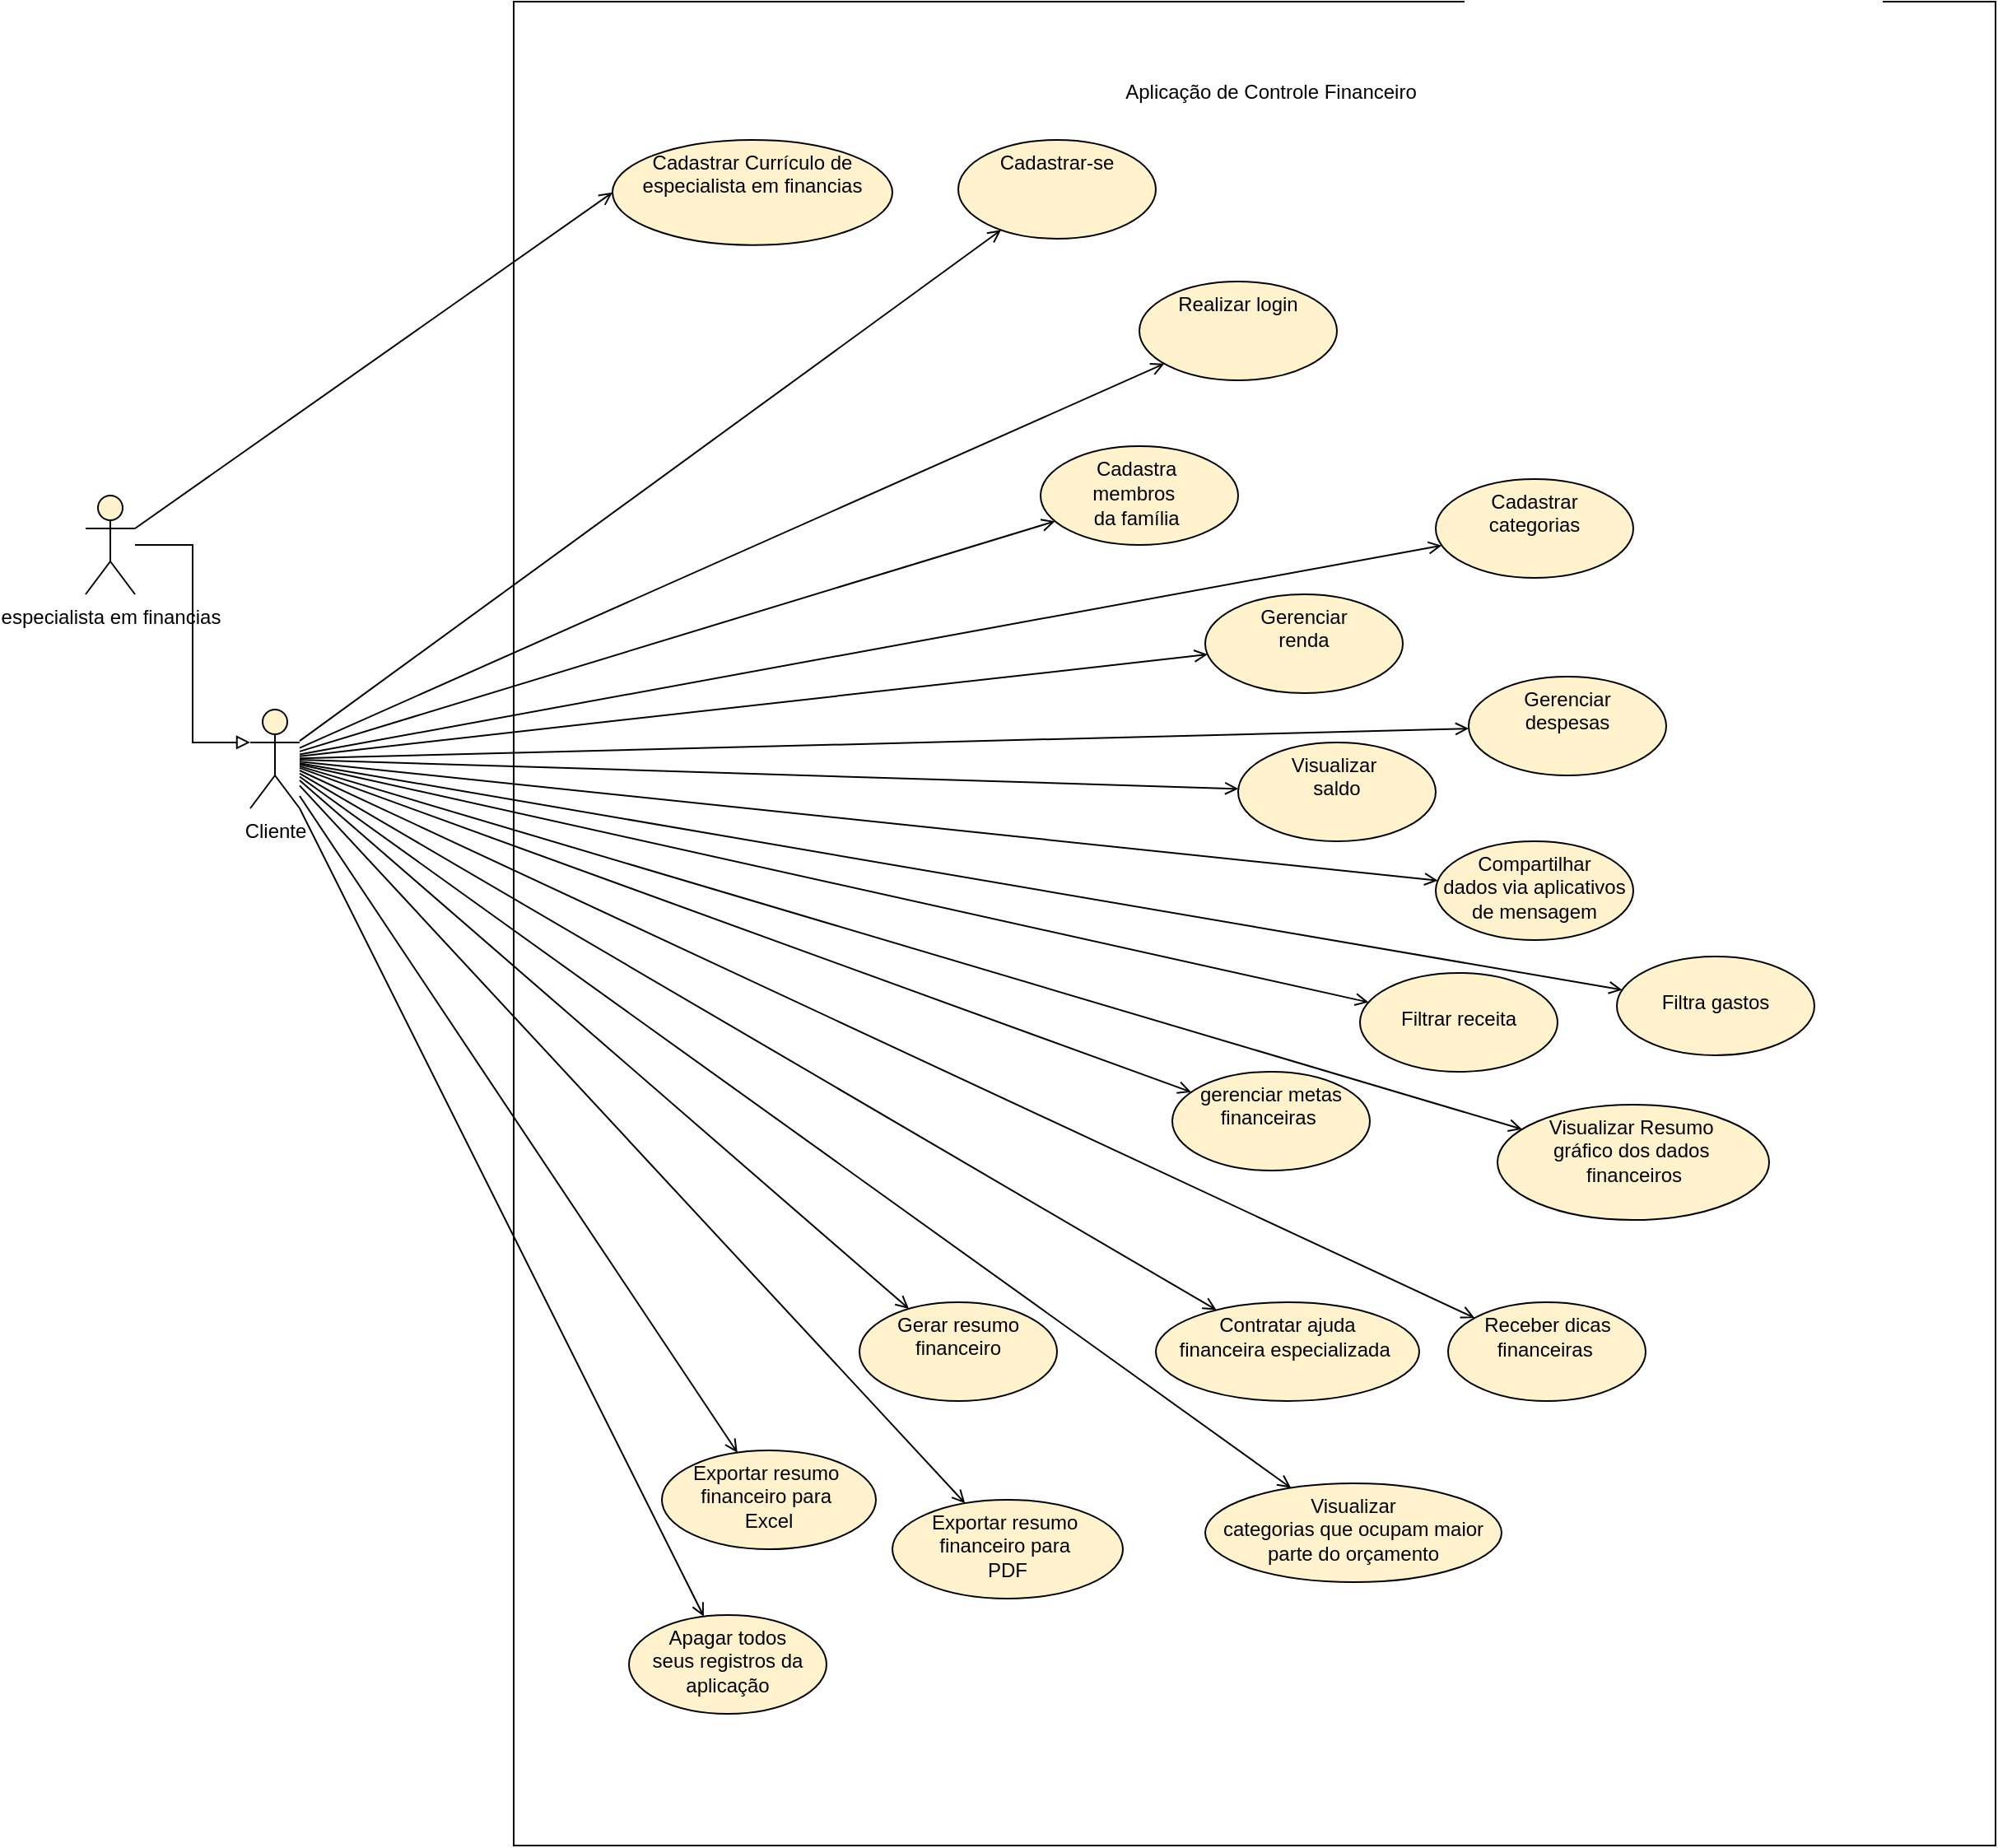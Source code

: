 <mxfile version="18.0.2" type="device"><diagram id="qCTtNagYR9ohrGc3yN0L" name="Page-1"><mxGraphModel dx="4299" dy="1800" grid="1" gridSize="10" guides="1" tooltips="1" connect="1" arrows="1" fold="1" page="1" pageScale="1" pageWidth="827" pageHeight="1169" math="0" shadow="0"><root><mxCell id="0"/><mxCell id="1" parent="0"/><mxCell id="4XlsU5PdKBtsfzLfpPdo-2" value="" style="rounded=0;whiteSpace=wrap;html=1;" parent="1" vertex="1"><mxGeometry x="-120" y="25" width="900" height="1120" as="geometry"/></mxCell><mxCell id="2trk11OMublk_LRlIN7M-3" value="" style="rounded=0;orthogonalLoop=1;jettySize=auto;html=1;endArrow=open;endFill=0;fillColor=#fff2cc;strokeColor=#000000;" parent="1" source="2trk11OMublk_LRlIN7M-1" target="2trk11OMublk_LRlIN7M-2" edge="1"><mxGeometry relative="1" as="geometry"/></mxCell><mxCell id="2trk11OMublk_LRlIN7M-7" value="" style="edgeStyle=none;rounded=0;orthogonalLoop=1;jettySize=auto;html=1;endArrow=open;endFill=0;fillColor=#fff2cc;strokeColor=#000000;" parent="1" source="2trk11OMublk_LRlIN7M-1" target="2trk11OMublk_LRlIN7M-6" edge="1"><mxGeometry relative="1" as="geometry"/></mxCell><mxCell id="2trk11OMublk_LRlIN7M-9" value="" style="edgeStyle=none;rounded=0;orthogonalLoop=1;jettySize=auto;html=1;endArrow=open;endFill=0;fillColor=#fff2cc;strokeColor=#000000;" parent="1" source="2trk11OMublk_LRlIN7M-1" target="2trk11OMublk_LRlIN7M-8" edge="1"><mxGeometry relative="1" as="geometry"/></mxCell><mxCell id="2trk11OMublk_LRlIN7M-13" value="" style="edgeStyle=none;rounded=0;orthogonalLoop=1;jettySize=auto;html=1;endArrow=open;endFill=0;fillColor=#fff2cc;strokeColor=#000000;" parent="1" source="2trk11OMublk_LRlIN7M-1" target="2trk11OMublk_LRlIN7M-12" edge="1"><mxGeometry relative="1" as="geometry"/></mxCell><mxCell id="2trk11OMublk_LRlIN7M-15" value="" style="edgeStyle=none;rounded=0;orthogonalLoop=1;jettySize=auto;html=1;endArrow=open;endFill=0;fillColor=#fff2cc;strokeColor=#000000;" parent="1" source="2trk11OMublk_LRlIN7M-1" target="2trk11OMublk_LRlIN7M-14" edge="1"><mxGeometry relative="1" as="geometry"/></mxCell><mxCell id="2trk11OMublk_LRlIN7M-18" value="" style="edgeStyle=none;rounded=0;orthogonalLoop=1;jettySize=auto;html=1;endArrow=open;endFill=0;fillColor=#fff2cc;strokeColor=#000000;" parent="1" source="2trk11OMublk_LRlIN7M-1" target="2trk11OMublk_LRlIN7M-17" edge="1"><mxGeometry relative="1" as="geometry"/></mxCell><mxCell id="2trk11OMublk_LRlIN7M-21" value="" style="edgeStyle=none;rounded=0;orthogonalLoop=1;jettySize=auto;html=1;endArrow=open;endFill=0;fillColor=#fff2cc;strokeColor=#000000;" parent="1" source="2trk11OMublk_LRlIN7M-1" target="2trk11OMublk_LRlIN7M-20" edge="1"><mxGeometry relative="1" as="geometry"/></mxCell><mxCell id="2trk11OMublk_LRlIN7M-23" style="edgeStyle=none;rounded=0;orthogonalLoop=1;jettySize=auto;html=1;endArrow=open;endFill=0;fillColor=#fff2cc;strokeColor=#000000;" parent="1" source="2trk11OMublk_LRlIN7M-1" target="2trk11OMublk_LRlIN7M-4" edge="1"><mxGeometry relative="1" as="geometry"/></mxCell><mxCell id="2trk11OMublk_LRlIN7M-25" value="" style="edgeStyle=none;rounded=0;orthogonalLoop=1;jettySize=auto;html=1;endArrow=open;endFill=0;fillColor=#fff2cc;strokeColor=#000000;" parent="1" source="2trk11OMublk_LRlIN7M-1" target="2trk11OMublk_LRlIN7M-24" edge="1"><mxGeometry relative="1" as="geometry"/></mxCell><mxCell id="2trk11OMublk_LRlIN7M-27" value="" style="edgeStyle=none;rounded=0;orthogonalLoop=1;jettySize=auto;html=1;endArrow=open;endFill=0;fillColor=#fff2cc;strokeColor=#000000;" parent="1" source="2trk11OMublk_LRlIN7M-1" target="2trk11OMublk_LRlIN7M-26" edge="1"><mxGeometry relative="1" as="geometry"/></mxCell><mxCell id="2trk11OMublk_LRlIN7M-30" value="" style="edgeStyle=none;rounded=0;orthogonalLoop=1;jettySize=auto;html=1;endArrow=open;endFill=0;fillColor=#fff2cc;strokeColor=#000000;" parent="1" source="2trk11OMublk_LRlIN7M-1" target="2trk11OMublk_LRlIN7M-29" edge="1"><mxGeometry relative="1" as="geometry"/></mxCell><mxCell id="2trk11OMublk_LRlIN7M-32" value="" style="edgeStyle=none;rounded=0;orthogonalLoop=1;jettySize=auto;html=1;endArrow=open;endFill=0;fillColor=#fff2cc;strokeColor=#000000;" parent="1" source="2trk11OMublk_LRlIN7M-1" target="2trk11OMublk_LRlIN7M-31" edge="1"><mxGeometry relative="1" as="geometry"/></mxCell><mxCell id="2trk11OMublk_LRlIN7M-34" value="" style="edgeStyle=none;rounded=0;orthogonalLoop=1;jettySize=auto;html=1;endArrow=open;endFill=0;fillColor=#fff2cc;strokeColor=#000000;" parent="1" source="2trk11OMublk_LRlIN7M-1" target="2trk11OMublk_LRlIN7M-33" edge="1"><mxGeometry relative="1" as="geometry"/></mxCell><mxCell id="2trk11OMublk_LRlIN7M-36" value="" style="edgeStyle=none;rounded=0;orthogonalLoop=1;jettySize=auto;html=1;endArrow=open;endFill=0;fillColor=#fff2cc;strokeColor=#000000;" parent="1" source="2trk11OMublk_LRlIN7M-1" target="2trk11OMublk_LRlIN7M-35" edge="1"><mxGeometry relative="1" as="geometry"/></mxCell><mxCell id="2trk11OMublk_LRlIN7M-38" value="" style="edgeStyle=none;rounded=0;orthogonalLoop=1;jettySize=auto;html=1;endArrow=open;endFill=0;fillColor=#fff2cc;strokeColor=#000000;" parent="1" source="2trk11OMublk_LRlIN7M-1" target="2trk11OMublk_LRlIN7M-37" edge="1"><mxGeometry relative="1" as="geometry"/></mxCell><mxCell id="2trk11OMublk_LRlIN7M-44" value="" style="edgeStyle=none;rounded=0;orthogonalLoop=1;jettySize=auto;html=1;endArrow=open;endFill=0;fillColor=#fff2cc;strokeColor=#000000;" parent="1" source="2trk11OMublk_LRlIN7M-1" target="2trk11OMublk_LRlIN7M-43" edge="1"><mxGeometry relative="1" as="geometry"/></mxCell><mxCell id="2trk11OMublk_LRlIN7M-47" value="" style="edgeStyle=none;rounded=0;orthogonalLoop=1;jettySize=auto;html=1;endArrow=open;endFill=0;fillColor=#fff2cc;strokeColor=#000000;" parent="1" source="2trk11OMublk_LRlIN7M-1" target="2trk11OMublk_LRlIN7M-46" edge="1"><mxGeometry relative="1" as="geometry"/></mxCell><mxCell id="2trk11OMublk_LRlIN7M-49" value="" style="edgeStyle=none;rounded=0;orthogonalLoop=1;jettySize=auto;html=1;endArrow=open;endFill=0;fillColor=#fff2cc;strokeColor=#000000;" parent="1" source="2trk11OMublk_LRlIN7M-1" target="2trk11OMublk_LRlIN7M-48" edge="1"><mxGeometry relative="1" as="geometry"/></mxCell><mxCell id="2trk11OMublk_LRlIN7M-51" value="" style="edgeStyle=none;rounded=0;orthogonalLoop=1;jettySize=auto;html=1;endArrow=open;endFill=0;fillColor=#fff2cc;strokeColor=#000000;" parent="1" source="2trk11OMublk_LRlIN7M-1" target="2trk11OMublk_LRlIN7M-50" edge="1"><mxGeometry relative="1" as="geometry"/></mxCell><mxCell id="2trk11OMublk_LRlIN7M-1" value="Cliente" style="shape=umlActor;verticalLabelPosition=bottom;verticalAlign=top;html=1;outlineConnect=0;fillColor=#fff2cc;strokeColor=#000000;" parent="1" vertex="1"><mxGeometry x="-280" y="455" width="30" height="60" as="geometry"/></mxCell><mxCell id="2trk11OMublk_LRlIN7M-2" value="Realizar login" style="ellipse;whiteSpace=wrap;html=1;verticalAlign=top;fillColor=#fff2cc;strokeColor=#000000;" parent="1" vertex="1"><mxGeometry x="260" y="195" width="120" height="60" as="geometry"/></mxCell><mxCell id="2trk11OMublk_LRlIN7M-4" value="Gerenciar &lt;br&gt;renda" style="ellipse;whiteSpace=wrap;html=1;verticalAlign=top;fillColor=#fff2cc;strokeColor=#000000;" parent="1" vertex="1"><mxGeometry x="300" y="385" width="120" height="60" as="geometry"/></mxCell><mxCell id="2trk11OMublk_LRlIN7M-6" value="Gerenciar &lt;br&gt;despesas" style="ellipse;whiteSpace=wrap;html=1;verticalAlign=top;fillColor=#fff2cc;strokeColor=#000000;" parent="1" vertex="1"><mxGeometry x="460" y="435" width="120" height="60" as="geometry"/></mxCell><mxCell id="2trk11OMublk_LRlIN7M-8" value="Visualizar&amp;nbsp;&lt;br&gt;saldo" style="ellipse;whiteSpace=wrap;html=1;verticalAlign=top;fillColor=#fff2cc;strokeColor=#000000;" parent="1" vertex="1"><mxGeometry x="320" y="475" width="120" height="60" as="geometry"/></mxCell><mxCell id="2trk11OMublk_LRlIN7M-12" value="Visualizar Resumo&amp;nbsp;&lt;br&gt;gráfico dos dados&amp;nbsp;&lt;br&gt;financeiros" style="ellipse;whiteSpace=wrap;html=1;verticalAlign=top;fillColor=#fff2cc;strokeColor=#000000;" parent="1" vertex="1"><mxGeometry x="477.5" y="695" width="165" height="70" as="geometry"/></mxCell><mxCell id="2trk11OMublk_LRlIN7M-14" value="Exportar resumo&amp;nbsp;&lt;br&gt;financeiro para&amp;nbsp;&lt;br&gt;PDF" style="ellipse;whiteSpace=wrap;html=1;verticalAlign=top;fillColor=#fff2cc;strokeColor=#000000;" parent="1" vertex="1"><mxGeometry x="110" y="935" width="140" height="60" as="geometry"/></mxCell><mxCell id="2trk11OMublk_LRlIN7M-17" value="Cadastrar-se" style="ellipse;whiteSpace=wrap;html=1;verticalAlign=top;fillColor=#fff2cc;strokeColor=#000000;" parent="1" vertex="1"><mxGeometry x="150" y="108.94" width="120" height="60" as="geometry"/></mxCell><mxCell id="2trk11OMublk_LRlIN7M-20" value="Cadastrar &lt;br&gt;categorias" style="ellipse;whiteSpace=wrap;html=1;verticalAlign=top;fillColor=#fff2cc;strokeColor=#000000;" parent="1" vertex="1"><mxGeometry x="440" y="315" width="120" height="60" as="geometry"/></mxCell><mxCell id="2trk11OMublk_LRlIN7M-24" value="&lt;br&gt;Filtra gastos" style="ellipse;whiteSpace=wrap;html=1;verticalAlign=top;fillColor=#fff2cc;strokeColor=#000000;" parent="1" vertex="1"><mxGeometry x="550" y="605" width="120" height="60" as="geometry"/></mxCell><mxCell id="2trk11OMublk_LRlIN7M-26" value="Visualizar &lt;br&gt;categorias que ocupam maior parte do orçamento" style="ellipse;whiteSpace=wrap;html=1;verticalAlign=top;fillColor=#fff2cc;strokeColor=#000000;" parent="1" vertex="1"><mxGeometry x="300" y="925" width="180" height="60" as="geometry"/></mxCell><mxCell id="2trk11OMublk_LRlIN7M-29" value="Compartilhar &lt;br&gt;dados via aplicativos de mensagem" style="ellipse;whiteSpace=wrap;html=1;verticalAlign=top;fillColor=#fff2cc;strokeColor=#000000;" parent="1" vertex="1"><mxGeometry x="440" y="535" width="120" height="60" as="geometry"/></mxCell><mxCell id="2trk11OMublk_LRlIN7M-31" value="&lt;span lang=&quot;PT-BR&quot; class=&quot;TextRun SCXW163149999 BCX8&quot; style=&quot;margin: 0px ; padding: 0px ; font-size: 9pt ; line-height: 15.108px ; font-family: &amp;#34;helvetica&amp;#34; , &amp;#34;helvetica_embeddedfont&amp;#34; , sans-serif&quot;&gt;&lt;span class=&quot;NormalTextRun SCXW163149999 BCX8&quot; style=&quot;margin: 0px ; padding: 0px&quot;&gt;Receber dicas financeiras&lt;/span&gt;&lt;/span&gt;&lt;span class=&quot;EOP SCXW163149999 BCX8&quot; style=&quot;margin: 0px ; padding: 0px ; font-size: 9pt ; line-height: 15.108px ; font-family: &amp;#34;helvetica&amp;#34; , &amp;#34;helvetica_embeddedfont&amp;#34; , sans-serif&quot;&gt;&amp;nbsp;&lt;/span&gt;" style="ellipse;whiteSpace=wrap;html=1;verticalAlign=top;align=center;fillColor=#fff2cc;strokeColor=#000000;" parent="1" vertex="1"><mxGeometry x="447.5" y="815" width="120" height="60" as="geometry"/></mxCell><mxCell id="2trk11OMublk_LRlIN7M-33" value="Exportar resumo&amp;nbsp;&lt;br&gt;financeiro para&amp;nbsp;&lt;br&gt;Excel" style="ellipse;whiteSpace=wrap;html=1;verticalAlign=top;fillColor=#fff2cc;strokeColor=#000000;" parent="1" vertex="1"><mxGeometry x="-30" y="905" width="130" height="60" as="geometry"/></mxCell><mxCell id="2trk11OMublk_LRlIN7M-35" value="Apagar todos&lt;br&gt;seus registros da aplicação" style="ellipse;whiteSpace=wrap;html=1;verticalAlign=top;fillColor=#fff2cc;strokeColor=#000000;" parent="1" vertex="1"><mxGeometry x="-50" y="1005" width="120" height="60" as="geometry"/></mxCell><mxCell id="2trk11OMublk_LRlIN7M-37" value="&lt;span lang=&quot;PT-BR&quot; class=&quot;TextRun  BCX8 SCXW325292&quot; style=&quot;margin: 0px ; padding: 0px ; font-size: 9pt ; text-align: left ; line-height: 15.108px ; font-family: &amp;#34;helvetica&amp;#34; , &amp;#34;helvetica_embeddedfont&amp;#34; , sans-serif&quot;&gt;&lt;span class=&quot;NormalTextRun  BCX8 SCXW325292&quot; style=&quot;margin: 0px ; padding: 0px&quot;&gt;Cadastra&lt;/span&gt;&lt;/span&gt;&lt;span class=&quot;LineBreakBlob BlobObject DragDrop  BCX8 SCXW325292&quot; style=&quot;margin: 0px ; padding: 0px ; font-size: 9pt ; text-align: left ; line-height: 15.108px ; font-family: &amp;#34;wordvisicarriagereturn_msfontservice&amp;#34; , &amp;#34;helvetica&amp;#34; , &amp;#34;helvetica_embeddedfont&amp;#34; , sans-serif&quot;&gt;&lt;span class=&quot;BCX8 SCXW325292&quot; style=&quot;margin: 0px ; padding: 0px&quot;&gt;&amp;nbsp;&lt;/span&gt;&lt;br class=&quot;BCX8 SCXW325292&quot; style=&quot;margin: 0px ; padding: 0px&quot;&gt;&lt;/span&gt;&lt;span lang=&quot;PT-BR&quot; class=&quot;TextRun  BCX8 SCXW325292&quot; style=&quot;margin: 0px ; padding: 0px ; font-size: 9pt ; text-align: left ; line-height: 15.108px ; font-family: &amp;#34;helvetica&amp;#34; , &amp;#34;helvetica_embeddedfont&amp;#34; , sans-serif&quot;&gt;&lt;span class=&quot;NormalTextRun  BCX8 SCXW325292&quot; style=&quot;margin: 0px ; padding: 0px&quot;&gt;membros&amp;nbsp;&lt;/span&gt;&lt;/span&gt;&lt;span class=&quot;LineBreakBlob BlobObject DragDrop  BCX8 SCXW325292&quot; style=&quot;margin: 0px ; padding: 0px ; font-size: 9pt ; text-align: left ; line-height: 15.108px ; font-family: &amp;#34;wordvisicarriagereturn_msfontservice&amp;#34; , &amp;#34;helvetica&amp;#34; , &amp;#34;helvetica_embeddedfont&amp;#34; , sans-serif&quot;&gt;&lt;span class=&quot;BCX8 SCXW325292&quot; style=&quot;margin: 0px ; padding: 0px&quot;&gt;&amp;nbsp;&lt;/span&gt;&lt;br class=&quot;BCX8 SCXW325292&quot; style=&quot;margin: 0px ; padding: 0px&quot;&gt;&lt;/span&gt;&lt;span lang=&quot;PT-BR&quot; class=&quot;TextRun  BCX8 SCXW325292&quot; style=&quot;margin: 0px ; padding: 0px ; font-size: 9pt ; text-align: left ; line-height: 15.108px ; font-family: &amp;#34;helvetica&amp;#34; , &amp;#34;helvetica_embeddedfont&amp;#34; , sans-serif&quot;&gt;&lt;span class=&quot;NormalTextRun  BCX8 SCXW325292&quot; style=&quot;margin: 0px ; padding: 0px&quot;&gt;da família&lt;/span&gt;&lt;/span&gt;&lt;span class=&quot;EOP  BCX8 SCXW325292&quot; style=&quot;margin: 0px ; padding: 0px ; font-size: 9pt ; text-align: left ; line-height: 15.108px ; font-family: &amp;#34;helvetica&amp;#34; , &amp;#34;helvetica_embeddedfont&amp;#34; , sans-serif&quot;&gt;&amp;nbsp;&lt;/span&gt;" style="ellipse;whiteSpace=wrap;html=1;verticalAlign=top;fillColor=#fff2cc;strokeColor=#000000;" parent="1" vertex="1"><mxGeometry x="200" y="295" width="120" height="60" as="geometry"/></mxCell><mxCell id="2trk11OMublk_LRlIN7M-43" value="&lt;span lang=&quot;PT-BR&quot; class=&quot;TextRun SCXW71642597 BCX8&quot; style=&quot;margin: 0px ; padding: 0px ; font-size: 9pt ; text-align: left ; line-height: 15.108px ; font-family: &amp;#34;helvetica&amp;#34; , &amp;#34;helvetica_embeddedfont&amp;#34; , sans-serif&quot;&gt;&lt;span class=&quot;NormalTextRun SCXW71642597 BCX8&quot; style=&quot;margin: 0px ; padding: 0px&quot;&gt;Contratar ajuda &lt;br&gt;financeira especializada&lt;/span&gt;&lt;/span&gt;&lt;span class=&quot;EOP SCXW71642597 BCX8&quot; style=&quot;margin: 0px ; padding: 0px ; font-size: 9pt ; text-align: left ; line-height: 15.108px ; font-family: &amp;#34;helvetica&amp;#34; , &amp;#34;helvetica_embeddedfont&amp;#34; , sans-serif&quot;&gt;&amp;nbsp;&lt;/span&gt;" style="ellipse;whiteSpace=wrap;html=1;verticalAlign=top;fillColor=#fff2cc;strokeColor=#000000;" parent="1" vertex="1"><mxGeometry x="270" y="815" width="160" height="60" as="geometry"/></mxCell><mxCell id="2trk11OMublk_LRlIN7M-46" value="gerenciar metas financeiras&amp;nbsp;" style="ellipse;whiteSpace=wrap;html=1;verticalAlign=top;fillColor=#fff2cc;strokeColor=#000000;" parent="1" vertex="1"><mxGeometry x="280" y="675" width="120" height="60" as="geometry"/></mxCell><mxCell id="2trk11OMublk_LRlIN7M-48" value="&lt;br&gt;Filtrar receita" style="ellipse;whiteSpace=wrap;html=1;verticalAlign=top;fillColor=#fff2cc;strokeColor=#000000;" parent="1" vertex="1"><mxGeometry x="394" y="615" width="120" height="60" as="geometry"/></mxCell><mxCell id="2trk11OMublk_LRlIN7M-50" value="Gerar resumo financeiro" style="ellipse;whiteSpace=wrap;html=1;verticalAlign=top;fillColor=#fff2cc;strokeColor=#000000;" parent="1" vertex="1"><mxGeometry x="90" y="815" width="120" height="60" as="geometry"/></mxCell><mxCell id="4XlsU5PdKBtsfzLfpPdo-7" value="Cadastrar Currículo de especialista em financias" style="ellipse;whiteSpace=wrap;html=1;verticalAlign=top;fillColor=#fff2cc;strokeColor=#000000;" parent="1" vertex="1"><mxGeometry x="-60" y="108.94" width="170" height="63.94" as="geometry"/></mxCell><mxCell id="4XlsU5PdKBtsfzLfpPdo-8" value="Aplicação de Controle Financeiro" style="text;html=1;strokeColor=none;fillColor=none;align=center;verticalAlign=middle;whiteSpace=wrap;rounded=0;" parent="1" vertex="1"><mxGeometry x="240" y="65" width="200" height="30" as="geometry"/></mxCell><mxCell id="4XlsU5PdKBtsfzLfpPdo-47" style="edgeStyle=orthogonalEdgeStyle;rounded=0;orthogonalLoop=1;jettySize=auto;html=1;entryX=0;entryY=0.333;entryDx=0;entryDy=0;entryPerimeter=0;endArrow=block;endFill=0;" parent="1" source="4XlsU5PdKBtsfzLfpPdo-9" target="2trk11OMublk_LRlIN7M-1" edge="1"><mxGeometry relative="1" as="geometry"/></mxCell><mxCell id="4XlsU5PdKBtsfzLfpPdo-9" value="especialista em financias" style="shape=umlActor;verticalLabelPosition=bottom;verticalAlign=top;html=1;outlineConnect=0;fillColor=#fff2cc;strokeColor=#000000;" parent="1" vertex="1"><mxGeometry x="-380" y="325" width="30" height="60" as="geometry"/></mxCell><mxCell id="4XlsU5PdKBtsfzLfpPdo-16" value="" style="endArrow=open;html=1;rounded=0;exitX=1;exitY=0.333;exitDx=0;exitDy=0;exitPerimeter=0;entryX=0;entryY=0.5;entryDx=0;entryDy=0;endFill=0;" parent="1" source="4XlsU5PdKBtsfzLfpPdo-9" target="4XlsU5PdKBtsfzLfpPdo-7" edge="1"><mxGeometry width="50" height="50" relative="1" as="geometry"><mxPoint x="540" y="685" as="sourcePoint"/><mxPoint x="590" y="635" as="targetPoint"/><Array as="points"/></mxGeometry></mxCell></root></mxGraphModel></diagram></mxfile>